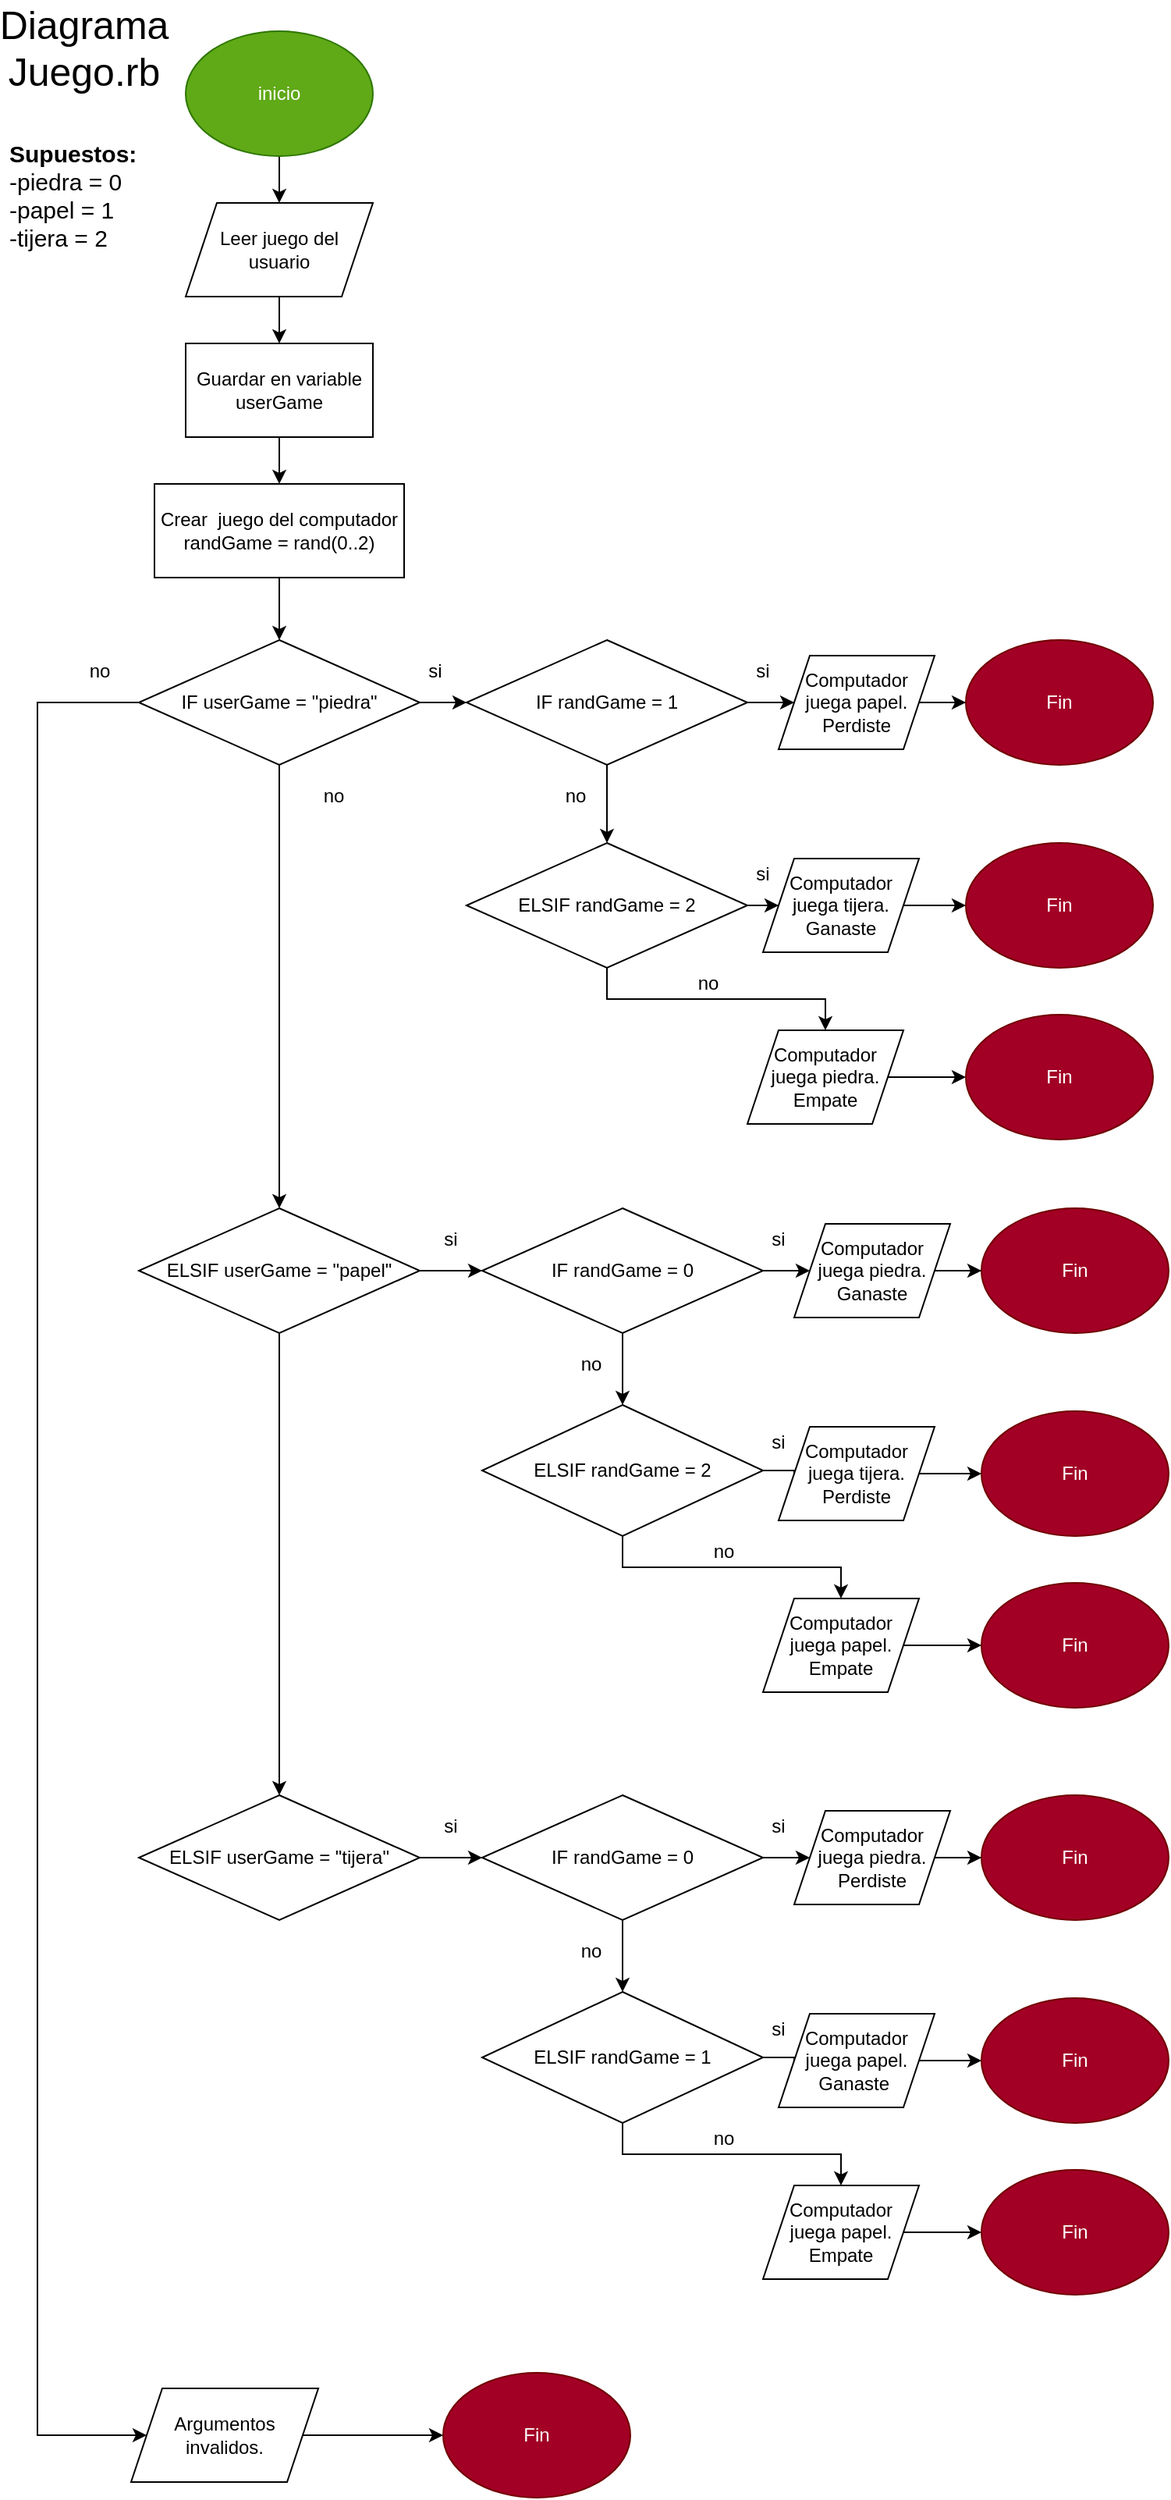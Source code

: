 <mxfile>
    <diagram id="_dfZkeECye7_tveNfQzP" name="Page-1">
        <mxGraphModel dx="991" dy="619" grid="1" gridSize="10" guides="1" tooltips="1" connect="1" arrows="1" fold="1" page="1" pageScale="1" pageWidth="850" pageHeight="1100" math="0" shadow="0">
            <root>
                <mxCell id="0"/>
                <mxCell id="1" parent="0"/>
                <mxCell id="38" value="" style="edgeStyle=orthogonalEdgeStyle;rounded=0;orthogonalLoop=1;jettySize=auto;html=1;" parent="1" source="2" target="37" edge="1">
                    <mxGeometry relative="1" as="geometry"/>
                </mxCell>
                <mxCell id="2" value="inicio" style="ellipse;whiteSpace=wrap;html=1;fillColor=#60a917;strokeColor=#2D7600;fontColor=#ffffff;" parent="1" vertex="1">
                    <mxGeometry x="125" y="70" width="120" height="80" as="geometry"/>
                </mxCell>
                <mxCell id="42" value="" style="edgeStyle=orthogonalEdgeStyle;rounded=0;orthogonalLoop=1;jettySize=auto;html=1;" parent="1" source="37" target="41" edge="1">
                    <mxGeometry relative="1" as="geometry"/>
                </mxCell>
                <mxCell id="37" value="Leer juego del usuario" style="shape=parallelogram;perimeter=parallelogramPerimeter;whiteSpace=wrap;html=1;fixedSize=1;" parent="1" vertex="1">
                    <mxGeometry x="125" y="180" width="120" height="60" as="geometry"/>
                </mxCell>
                <mxCell id="46" value="" style="edgeStyle=orthogonalEdgeStyle;rounded=0;orthogonalLoop=1;jettySize=auto;html=1;" parent="1" source="41" target="45" edge="1">
                    <mxGeometry relative="1" as="geometry"/>
                </mxCell>
                <mxCell id="41" value="Guardar en variable userGame" style="whiteSpace=wrap;html=1;" parent="1" vertex="1">
                    <mxGeometry x="125" y="270" width="120" height="60" as="geometry"/>
                </mxCell>
                <mxCell id="48" value="" style="edgeStyle=orthogonalEdgeStyle;rounded=0;orthogonalLoop=1;jettySize=auto;html=1;" parent="1" source="45" target="47" edge="1">
                    <mxGeometry relative="1" as="geometry"/>
                </mxCell>
                <mxCell id="45" value="Crear&amp;nbsp; juego del computador randGame = rand(0..2)" style="whiteSpace=wrap;html=1;" parent="1" vertex="1">
                    <mxGeometry x="105" y="360" width="160" height="60" as="geometry"/>
                </mxCell>
                <mxCell id="50" value="" style="edgeStyle=orthogonalEdgeStyle;rounded=0;orthogonalLoop=1;jettySize=auto;html=1;" parent="1" source="47" target="49" edge="1">
                    <mxGeometry relative="1" as="geometry"/>
                </mxCell>
                <mxCell id="73" value="" style="edgeStyle=orthogonalEdgeStyle;rounded=0;orthogonalLoop=1;jettySize=auto;html=1;fontSize=15;" parent="1" source="47" target="72" edge="1">
                    <mxGeometry relative="1" as="geometry"/>
                </mxCell>
                <mxCell id="140" value="" style="edgeStyle=orthogonalEdgeStyle;rounded=0;orthogonalLoop=1;jettySize=auto;html=1;fontSize=15;entryX=0;entryY=0.5;entryDx=0;entryDy=0;" parent="1" source="47" target="139" edge="1">
                    <mxGeometry relative="1" as="geometry">
                        <mxPoint x="-30" y="1430" as="targetPoint"/>
                        <Array as="points">
                            <mxPoint x="30" y="500"/>
                            <mxPoint x="30" y="1610"/>
                        </Array>
                    </mxGeometry>
                </mxCell>
                <mxCell id="47" value="IF userGame = &quot;piedra&quot;" style="rhombus;whiteSpace=wrap;html=1;" parent="1" vertex="1">
                    <mxGeometry x="95" y="460" width="180" height="80" as="geometry"/>
                </mxCell>
                <mxCell id="54" value="" style="edgeStyle=orthogonalEdgeStyle;rounded=0;orthogonalLoop=1;jettySize=auto;html=1;fontSize=15;" parent="1" source="49" target="53" edge="1">
                    <mxGeometry relative="1" as="geometry"/>
                </mxCell>
                <mxCell id="60" value="" style="edgeStyle=orthogonalEdgeStyle;rounded=0;orthogonalLoop=1;jettySize=auto;html=1;fontSize=15;" parent="1" source="49" target="59" edge="1">
                    <mxGeometry relative="1" as="geometry"/>
                </mxCell>
                <mxCell id="49" value="IF randGame = 1" style="rhombus;whiteSpace=wrap;html=1;" parent="1" vertex="1">
                    <mxGeometry x="305" y="460" width="180" height="80" as="geometry"/>
                </mxCell>
                <mxCell id="51" value="si" style="text;html=1;strokeColor=none;fillColor=none;align=center;verticalAlign=middle;whiteSpace=wrap;rounded=0;" parent="1" vertex="1">
                    <mxGeometry x="265" y="470" width="40" height="20" as="geometry"/>
                </mxCell>
                <mxCell id="52" value="&lt;b style=&quot;font-size: 15px;&quot;&gt;Supuestos:&lt;/b&gt;&lt;br style=&quot;font-size: 15px;&quot;&gt;-piedra = 0&lt;br style=&quot;font-size: 15px;&quot;&gt;-papel = 1&lt;br style=&quot;font-size: 15px;&quot;&gt;-tijera = 2" style="text;html=1;strokeColor=none;fillColor=none;align=left;verticalAlign=middle;whiteSpace=wrap;rounded=0;fontSize=15;" parent="1" vertex="1">
                    <mxGeometry x="10" y="130" width="100" height="90" as="geometry"/>
                </mxCell>
                <mxCell id="56" value="" style="edgeStyle=orthogonalEdgeStyle;rounded=0;orthogonalLoop=1;jettySize=auto;html=1;fontSize=15;" parent="1" source="53" target="55" edge="1">
                    <mxGeometry relative="1" as="geometry"/>
                </mxCell>
                <mxCell id="53" value="Computador juega papel. Perdiste" style="shape=parallelogram;perimeter=parallelogramPerimeter;whiteSpace=wrap;html=1;fixedSize=1;" parent="1" vertex="1">
                    <mxGeometry x="505" y="470" width="100" height="60" as="geometry"/>
                </mxCell>
                <mxCell id="55" value="Fin" style="ellipse;whiteSpace=wrap;html=1;fillColor=#a20025;strokeColor=#6F0000;fontColor=#ffffff;" parent="1" vertex="1">
                    <mxGeometry x="625" y="460" width="120" height="80" as="geometry"/>
                </mxCell>
                <mxCell id="57" value="si" style="text;html=1;strokeColor=none;fillColor=none;align=center;verticalAlign=middle;whiteSpace=wrap;rounded=0;" parent="1" vertex="1">
                    <mxGeometry x="475" y="470" width="40" height="20" as="geometry"/>
                </mxCell>
                <mxCell id="58" value="no" style="text;html=1;strokeColor=none;fillColor=none;align=center;verticalAlign=middle;whiteSpace=wrap;rounded=0;" parent="1" vertex="1">
                    <mxGeometry x="355" y="550" width="40" height="20" as="geometry"/>
                </mxCell>
                <mxCell id="62" value="" style="edgeStyle=orthogonalEdgeStyle;rounded=0;orthogonalLoop=1;jettySize=auto;html=1;fontSize=15;" parent="1" source="59" target="61" edge="1">
                    <mxGeometry relative="1" as="geometry"/>
                </mxCell>
                <mxCell id="66" value="" style="edgeStyle=orthogonalEdgeStyle;rounded=0;orthogonalLoop=1;jettySize=auto;html=1;fontSize=15;" parent="1" source="59" target="65" edge="1">
                    <mxGeometry relative="1" as="geometry"/>
                </mxCell>
                <mxCell id="59" value="ELSIF randGame = 2" style="rhombus;whiteSpace=wrap;html=1;" parent="1" vertex="1">
                    <mxGeometry x="305" y="590" width="180" height="80" as="geometry"/>
                </mxCell>
                <mxCell id="64" value="" style="edgeStyle=orthogonalEdgeStyle;rounded=0;orthogonalLoop=1;jettySize=auto;html=1;fontSize=15;" parent="1" source="61" target="63" edge="1">
                    <mxGeometry relative="1" as="geometry"/>
                </mxCell>
                <mxCell id="61" value="Computador juega tijera. Ganaste" style="shape=parallelogram;perimeter=parallelogramPerimeter;whiteSpace=wrap;html=1;fixedSize=1;" parent="1" vertex="1">
                    <mxGeometry x="495" y="600" width="100" height="60" as="geometry"/>
                </mxCell>
                <mxCell id="63" value="Fin" style="ellipse;whiteSpace=wrap;html=1;fillColor=#a20025;strokeColor=#6F0000;fontColor=#ffffff;" parent="1" vertex="1">
                    <mxGeometry x="625" y="590" width="120" height="80" as="geometry"/>
                </mxCell>
                <mxCell id="69" value="" style="edgeStyle=orthogonalEdgeStyle;rounded=0;orthogonalLoop=1;jettySize=auto;html=1;fontSize=15;" parent="1" source="65" target="68" edge="1">
                    <mxGeometry relative="1" as="geometry"/>
                </mxCell>
                <mxCell id="65" value="Computador juega piedra. Empate" style="shape=parallelogram;perimeter=parallelogramPerimeter;whiteSpace=wrap;html=1;fixedSize=1;" parent="1" vertex="1">
                    <mxGeometry x="485" y="710" width="100" height="60" as="geometry"/>
                </mxCell>
                <mxCell id="68" value="Fin" style="ellipse;whiteSpace=wrap;html=1;fillColor=#a20025;strokeColor=#6F0000;fontColor=#ffffff;" parent="1" vertex="1">
                    <mxGeometry x="625" y="700" width="120" height="80" as="geometry"/>
                </mxCell>
                <mxCell id="70" value="si" style="text;html=1;strokeColor=none;fillColor=none;align=center;verticalAlign=middle;whiteSpace=wrap;rounded=0;" parent="1" vertex="1">
                    <mxGeometry x="475" y="600" width="40" height="20" as="geometry"/>
                </mxCell>
                <mxCell id="71" value="no" style="text;html=1;strokeColor=none;fillColor=none;align=center;verticalAlign=middle;whiteSpace=wrap;rounded=0;" parent="1" vertex="1">
                    <mxGeometry x="440" y="670" width="40" height="20" as="geometry"/>
                </mxCell>
                <mxCell id="117" value="" style="edgeStyle=orthogonalEdgeStyle;rounded=0;orthogonalLoop=1;jettySize=auto;html=1;fontSize=15;" parent="1" source="72" target="116" edge="1">
                    <mxGeometry relative="1" as="geometry"/>
                </mxCell>
                <mxCell id="72" value="ELSIF userGame = &quot;papel&quot;" style="rhombus;whiteSpace=wrap;html=1;" parent="1" vertex="1">
                    <mxGeometry x="95" y="824" width="180" height="80" as="geometry"/>
                </mxCell>
                <mxCell id="74" value="" style="edgeStyle=orthogonalEdgeStyle;rounded=0;orthogonalLoop=1;jettySize=auto;html=1;exitX=1;exitY=0.5;exitDx=0;exitDy=0;" parent="1" source="72" target="77" edge="1">
                    <mxGeometry relative="1" as="geometry">
                        <mxPoint x="295" y="864" as="sourcePoint"/>
                    </mxGeometry>
                </mxCell>
                <mxCell id="75" value="" style="edgeStyle=orthogonalEdgeStyle;rounded=0;orthogonalLoop=1;jettySize=auto;html=1;fontSize=15;" parent="1" source="77" target="80" edge="1">
                    <mxGeometry relative="1" as="geometry"/>
                </mxCell>
                <mxCell id="76" value="" style="edgeStyle=orthogonalEdgeStyle;rounded=0;orthogonalLoop=1;jettySize=auto;html=1;fontSize=15;" parent="1" source="77" target="86" edge="1">
                    <mxGeometry relative="1" as="geometry"/>
                </mxCell>
                <mxCell id="77" value="IF randGame = 0" style="rhombus;whiteSpace=wrap;html=1;" parent="1" vertex="1">
                    <mxGeometry x="315" y="824" width="180" height="80" as="geometry"/>
                </mxCell>
                <mxCell id="78" value="si" style="text;html=1;strokeColor=none;fillColor=none;align=center;verticalAlign=middle;whiteSpace=wrap;rounded=0;" parent="1" vertex="1">
                    <mxGeometry x="275" y="834" width="40" height="20" as="geometry"/>
                </mxCell>
                <mxCell id="79" value="" style="edgeStyle=orthogonalEdgeStyle;rounded=0;orthogonalLoop=1;jettySize=auto;html=1;fontSize=15;" parent="1" source="80" target="81" edge="1">
                    <mxGeometry relative="1" as="geometry"/>
                </mxCell>
                <mxCell id="80" value="Computador juega piedra. Ganaste" style="shape=parallelogram;perimeter=parallelogramPerimeter;whiteSpace=wrap;html=1;fixedSize=1;" parent="1" vertex="1">
                    <mxGeometry x="515" y="834" width="100" height="60" as="geometry"/>
                </mxCell>
                <mxCell id="81" value="Fin" style="ellipse;whiteSpace=wrap;html=1;fillColor=#a20025;strokeColor=#6F0000;fontColor=#ffffff;" parent="1" vertex="1">
                    <mxGeometry x="635" y="824" width="120" height="80" as="geometry"/>
                </mxCell>
                <mxCell id="82" value="si" style="text;html=1;strokeColor=none;fillColor=none;align=center;verticalAlign=middle;whiteSpace=wrap;rounded=0;" parent="1" vertex="1">
                    <mxGeometry x="485" y="834" width="40" height="20" as="geometry"/>
                </mxCell>
                <mxCell id="83" value="no" style="text;html=1;strokeColor=none;fillColor=none;align=center;verticalAlign=middle;whiteSpace=wrap;rounded=0;" parent="1" vertex="1">
                    <mxGeometry x="365" y="914" width="40" height="20" as="geometry"/>
                </mxCell>
                <mxCell id="84" value="" style="edgeStyle=orthogonalEdgeStyle;rounded=0;orthogonalLoop=1;jettySize=auto;html=1;fontSize=15;" parent="1" source="86" target="88" edge="1">
                    <mxGeometry relative="1" as="geometry"/>
                </mxCell>
                <mxCell id="85" value="" style="edgeStyle=orthogonalEdgeStyle;rounded=0;orthogonalLoop=1;jettySize=auto;html=1;fontSize=15;" parent="1" source="86" target="91" edge="1">
                    <mxGeometry relative="1" as="geometry"/>
                </mxCell>
                <mxCell id="86" value="ELSIF randGame = 2" style="rhombus;whiteSpace=wrap;html=1;" parent="1" vertex="1">
                    <mxGeometry x="315" y="950" width="180" height="84" as="geometry"/>
                </mxCell>
                <mxCell id="87" value="" style="edgeStyle=orthogonalEdgeStyle;rounded=0;orthogonalLoop=1;jettySize=auto;html=1;fontSize=15;" parent="1" source="88" target="89" edge="1">
                    <mxGeometry relative="1" as="geometry"/>
                </mxCell>
                <mxCell id="88" value="Computador juega tijera. Perdiste" style="shape=parallelogram;perimeter=parallelogramPerimeter;whiteSpace=wrap;html=1;fixedSize=1;" parent="1" vertex="1">
                    <mxGeometry x="505" y="964" width="100" height="60" as="geometry"/>
                </mxCell>
                <mxCell id="89" value="Fin" style="ellipse;whiteSpace=wrap;html=1;fillColor=#a20025;strokeColor=#6F0000;fontColor=#ffffff;" parent="1" vertex="1">
                    <mxGeometry x="635" y="954" width="120" height="80" as="geometry"/>
                </mxCell>
                <mxCell id="90" value="" style="edgeStyle=orthogonalEdgeStyle;rounded=0;orthogonalLoop=1;jettySize=auto;html=1;fontSize=15;" parent="1" source="91" target="92" edge="1">
                    <mxGeometry relative="1" as="geometry"/>
                </mxCell>
                <mxCell id="91" value="Computador juega papel. Empate" style="shape=parallelogram;perimeter=parallelogramPerimeter;whiteSpace=wrap;html=1;fixedSize=1;" parent="1" vertex="1">
                    <mxGeometry x="495" y="1074" width="100" height="60" as="geometry"/>
                </mxCell>
                <mxCell id="92" value="Fin" style="ellipse;whiteSpace=wrap;html=1;fillColor=#a20025;strokeColor=#6F0000;fontColor=#ffffff;" parent="1" vertex="1">
                    <mxGeometry x="635" y="1064" width="120" height="80" as="geometry"/>
                </mxCell>
                <mxCell id="93" value="si" style="text;html=1;strokeColor=none;fillColor=none;align=center;verticalAlign=middle;whiteSpace=wrap;rounded=0;" parent="1" vertex="1">
                    <mxGeometry x="485" y="964" width="40" height="20" as="geometry"/>
                </mxCell>
                <mxCell id="94" value="no" style="text;html=1;strokeColor=none;fillColor=none;align=center;verticalAlign=middle;whiteSpace=wrap;rounded=0;" parent="1" vertex="1">
                    <mxGeometry x="450" y="1034" width="40" height="20" as="geometry"/>
                </mxCell>
                <mxCell id="116" value="ELSIF userGame = &quot;tijera&quot;" style="rhombus;whiteSpace=wrap;html=1;" parent="1" vertex="1">
                    <mxGeometry x="95" y="1200" width="180" height="80" as="geometry"/>
                </mxCell>
                <mxCell id="118" value="" style="edgeStyle=orthogonalEdgeStyle;rounded=0;orthogonalLoop=1;jettySize=auto;html=1;exitX=1;exitY=0.5;exitDx=0;exitDy=0;" parent="1" source="116" target="121" edge="1">
                    <mxGeometry relative="1" as="geometry">
                        <mxPoint x="245" y="1300" as="sourcePoint"/>
                    </mxGeometry>
                </mxCell>
                <mxCell id="119" value="" style="edgeStyle=orthogonalEdgeStyle;rounded=0;orthogonalLoop=1;jettySize=auto;html=1;fontSize=15;" parent="1" source="121" target="124" edge="1">
                    <mxGeometry relative="1" as="geometry"/>
                </mxCell>
                <mxCell id="120" value="" style="edgeStyle=orthogonalEdgeStyle;rounded=0;orthogonalLoop=1;jettySize=auto;html=1;fontSize=15;" parent="1" source="121" target="130" edge="1">
                    <mxGeometry relative="1" as="geometry"/>
                </mxCell>
                <mxCell id="121" value="IF randGame = 0" style="rhombus;whiteSpace=wrap;html=1;" parent="1" vertex="1">
                    <mxGeometry x="315" y="1200" width="180" height="80" as="geometry"/>
                </mxCell>
                <mxCell id="122" value="si" style="text;html=1;strokeColor=none;fillColor=none;align=center;verticalAlign=middle;whiteSpace=wrap;rounded=0;" parent="1" vertex="1">
                    <mxGeometry x="275" y="1210" width="40" height="20" as="geometry"/>
                </mxCell>
                <mxCell id="123" value="" style="edgeStyle=orthogonalEdgeStyle;rounded=0;orthogonalLoop=1;jettySize=auto;html=1;fontSize=15;" parent="1" source="124" target="125" edge="1">
                    <mxGeometry relative="1" as="geometry"/>
                </mxCell>
                <mxCell id="124" value="Computador juega piedra. Perdiste" style="shape=parallelogram;perimeter=parallelogramPerimeter;whiteSpace=wrap;html=1;fixedSize=1;" parent="1" vertex="1">
                    <mxGeometry x="515" y="1210" width="100" height="60" as="geometry"/>
                </mxCell>
                <mxCell id="125" value="Fin" style="ellipse;whiteSpace=wrap;html=1;fillColor=#a20025;strokeColor=#6F0000;fontColor=#ffffff;" parent="1" vertex="1">
                    <mxGeometry x="635" y="1200" width="120" height="80" as="geometry"/>
                </mxCell>
                <mxCell id="126" value="si" style="text;html=1;strokeColor=none;fillColor=none;align=center;verticalAlign=middle;whiteSpace=wrap;rounded=0;" parent="1" vertex="1">
                    <mxGeometry x="485" y="1210" width="40" height="20" as="geometry"/>
                </mxCell>
                <mxCell id="127" value="no" style="text;html=1;strokeColor=none;fillColor=none;align=center;verticalAlign=middle;whiteSpace=wrap;rounded=0;" parent="1" vertex="1">
                    <mxGeometry x="365" y="1290" width="40" height="20" as="geometry"/>
                </mxCell>
                <mxCell id="128" value="" style="edgeStyle=orthogonalEdgeStyle;rounded=0;orthogonalLoop=1;jettySize=auto;html=1;fontSize=15;" parent="1" source="130" target="132" edge="1">
                    <mxGeometry relative="1" as="geometry"/>
                </mxCell>
                <mxCell id="129" value="" style="edgeStyle=orthogonalEdgeStyle;rounded=0;orthogonalLoop=1;jettySize=auto;html=1;fontSize=15;" parent="1" source="130" target="135" edge="1">
                    <mxGeometry relative="1" as="geometry"/>
                </mxCell>
                <mxCell id="130" value="ELSIF randGame = 1" style="rhombus;whiteSpace=wrap;html=1;" parent="1" vertex="1">
                    <mxGeometry x="315" y="1326" width="180" height="84" as="geometry"/>
                </mxCell>
                <mxCell id="131" value="" style="edgeStyle=orthogonalEdgeStyle;rounded=0;orthogonalLoop=1;jettySize=auto;html=1;fontSize=15;" parent="1" source="132" target="133" edge="1">
                    <mxGeometry relative="1" as="geometry"/>
                </mxCell>
                <mxCell id="132" value="Computador juega papel. Ganaste&amp;nbsp;" style="shape=parallelogram;perimeter=parallelogramPerimeter;whiteSpace=wrap;html=1;fixedSize=1;" parent="1" vertex="1">
                    <mxGeometry x="505" y="1340" width="100" height="60" as="geometry"/>
                </mxCell>
                <mxCell id="133" value="Fin" style="ellipse;whiteSpace=wrap;html=1;fillColor=#a20025;strokeColor=#6F0000;fontColor=#ffffff;" parent="1" vertex="1">
                    <mxGeometry x="635" y="1330" width="120" height="80" as="geometry"/>
                </mxCell>
                <mxCell id="134" value="" style="edgeStyle=orthogonalEdgeStyle;rounded=0;orthogonalLoop=1;jettySize=auto;html=1;fontSize=15;" parent="1" source="135" target="136" edge="1">
                    <mxGeometry relative="1" as="geometry"/>
                </mxCell>
                <mxCell id="135" value="Computador juega papel. Empate" style="shape=parallelogram;perimeter=parallelogramPerimeter;whiteSpace=wrap;html=1;fixedSize=1;" parent="1" vertex="1">
                    <mxGeometry x="495" y="1450" width="100" height="60" as="geometry"/>
                </mxCell>
                <mxCell id="136" value="Fin" style="ellipse;whiteSpace=wrap;html=1;fillColor=#a20025;strokeColor=#6F0000;fontColor=#ffffff;" parent="1" vertex="1">
                    <mxGeometry x="635" y="1440" width="120" height="80" as="geometry"/>
                </mxCell>
                <mxCell id="137" value="si" style="text;html=1;strokeColor=none;fillColor=none;align=center;verticalAlign=middle;whiteSpace=wrap;rounded=0;" parent="1" vertex="1">
                    <mxGeometry x="485" y="1340" width="40" height="20" as="geometry"/>
                </mxCell>
                <mxCell id="138" value="no" style="text;html=1;strokeColor=none;fillColor=none;align=center;verticalAlign=middle;whiteSpace=wrap;rounded=0;" parent="1" vertex="1">
                    <mxGeometry x="450" y="1410" width="40" height="20" as="geometry"/>
                </mxCell>
                <mxCell id="142" value="" style="edgeStyle=orthogonalEdgeStyle;rounded=0;orthogonalLoop=1;jettySize=auto;html=1;fontSize=15;" parent="1" source="139" target="141" edge="1">
                    <mxGeometry relative="1" as="geometry"/>
                </mxCell>
                <mxCell id="139" value="Argumentos invalidos." style="shape=parallelogram;perimeter=parallelogramPerimeter;whiteSpace=wrap;html=1;fixedSize=1;" parent="1" vertex="1">
                    <mxGeometry x="90" y="1580" width="120" height="60" as="geometry"/>
                </mxCell>
                <mxCell id="141" value="Fin" style="ellipse;whiteSpace=wrap;html=1;fillColor=#a20025;strokeColor=#6F0000;fontColor=#ffffff;" parent="1" vertex="1">
                    <mxGeometry x="290" y="1570" width="120" height="80" as="geometry"/>
                </mxCell>
                <mxCell id="143" value="no" style="text;html=1;strokeColor=none;fillColor=none;align=center;verticalAlign=middle;whiteSpace=wrap;rounded=0;" parent="1" vertex="1">
                    <mxGeometry x="200" y="550" width="40" height="20" as="geometry"/>
                </mxCell>
                <mxCell id="144" value="no" style="text;html=1;strokeColor=none;fillColor=none;align=center;verticalAlign=middle;whiteSpace=wrap;rounded=0;" parent="1" vertex="1">
                    <mxGeometry x="50" y="470" width="40" height="20" as="geometry"/>
                </mxCell>
                <mxCell id="145" value="Diagrama Juego.rb" style="text;html=1;strokeColor=none;fillColor=none;align=center;verticalAlign=middle;whiteSpace=wrap;rounded=0;fontSize=25;" vertex="1" parent="1">
                    <mxGeometry x="40" y="70" width="40" height="20" as="geometry"/>
                </mxCell>
            </root>
        </mxGraphModel>
    </diagram>
</mxfile>
